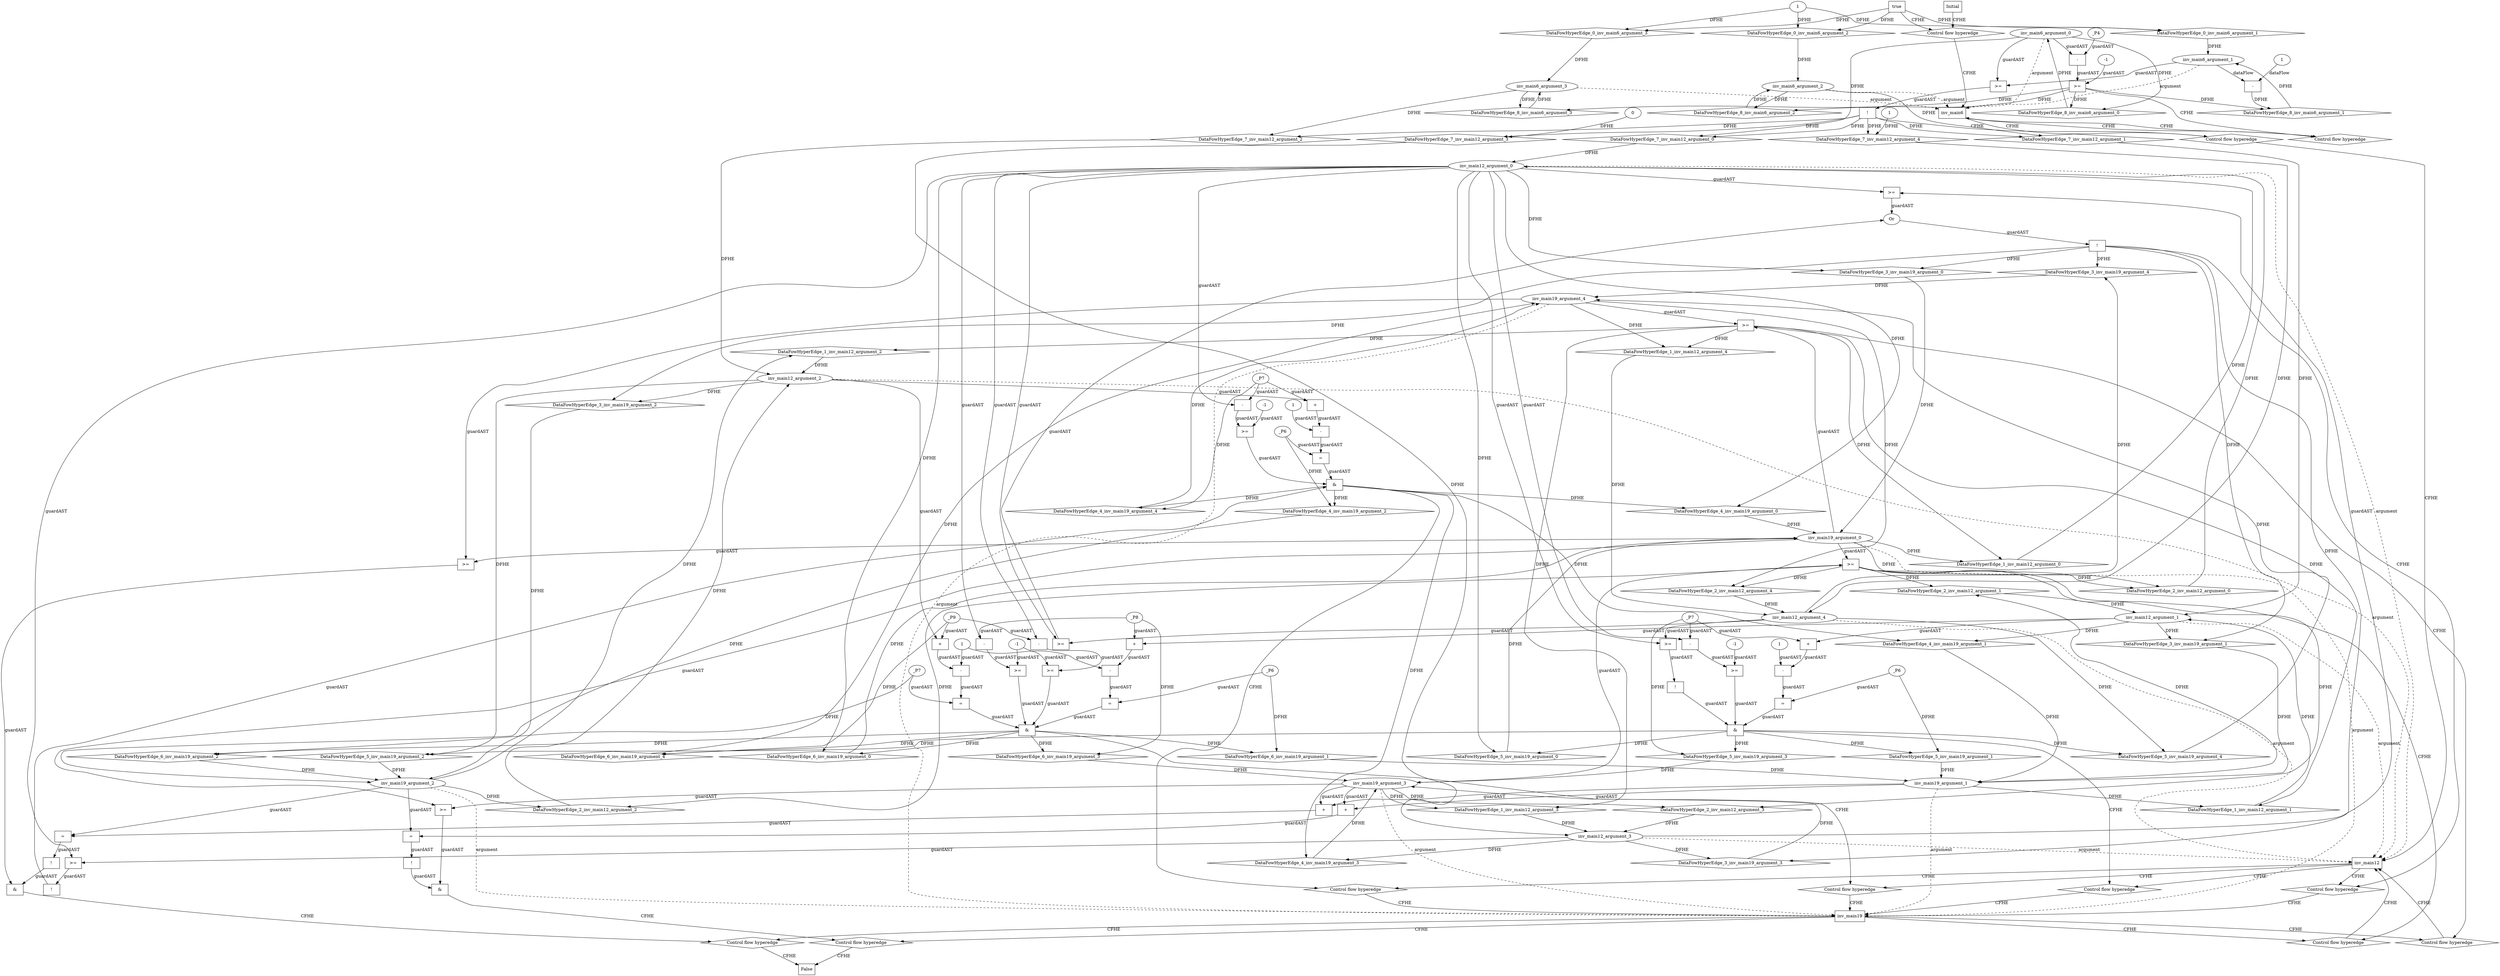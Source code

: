 // Horn Graph
digraph {
	"xxxinv_main6___Initial_0xxxdataFlow_0_node_0" [label="1"  nodeName="xxxinv_main6___Initial_0xxxdataFlow_0_node_0" class=IdealInt GNNNodeID=4]
	"xxxinv_main12___inv_main19_1xxxguard_0_node_0" [label=">="  nodeName="xxxinv_main12___inv_main19_1xxxguard_0_node_0" class=Operator GNNNodeID=15 shape=rect]
		"inv_main19_argument_0" -> "xxxinv_main12___inv_main19_1xxxguard_0_node_0" [ label="guardAST"]
		"inv_main19_argument_4" -> "xxxinv_main12___inv_main19_1xxxguard_0_node_0" [ label="guardAST"]
	"xxxinv_main12___inv_main19_2xxxguard_0_node_0" [label=">="  nodeName="xxxinv_main12___inv_main19_2xxxguard_0_node_0" class=Operator GNNNodeID=16 shape=rect]
		"inv_main19_argument_0" -> "xxxinv_main12___inv_main19_2xxxguard_0_node_0" [ label="guardAST"]
		"inv_main19_argument_3" -> "xxxinv_main12___inv_main19_2xxxguard_0_node_0" [ label="guardAST"]
	"xxxinv_main19___inv_main12_3xxxguard_0_node_0" [label="!"  nodeName="xxxinv_main19___inv_main12_3xxxguard_0_node_0" class=Operator GNNNodeID=17 shape=rect]
	"xxxinv_main19___inv_main12_3xxxguard_0_node_1" [label="Or"  nodeName="xxxinv_main19___inv_main12_3xxxguard_0_node_1" class=Operator GNNNodeID=18]
	"xxxinv_main19___inv_main12_3xxxguard_0_node_2" [label=">="  nodeName="xxxinv_main19___inv_main12_3xxxguard_0_node_2" class=Operator GNNNodeID=19 shape=rect]
	"xxxinv_main19___inv_main12_3xxxguard_0_node_5" [label=">="  nodeName="xxxinv_main19___inv_main12_3xxxguard_0_node_5" class=Operator GNNNodeID=20 shape=rect]
		"xxxinv_main19___inv_main12_3xxxguard_0_node_1" -> "xxxinv_main19___inv_main12_3xxxguard_0_node_0" [ label="guardAST"]
		"xxxinv_main19___inv_main12_3xxxguard_0_node_2" -> "xxxinv_main19___inv_main12_3xxxguard_0_node_1" [ label="guardAST"]
		"xxxinv_main19___inv_main12_3xxxguard_0_node_5" -> "xxxinv_main19___inv_main12_3xxxguard_0_node_1" [ label="guardAST"]
		"inv_main12_argument_0" -> "xxxinv_main19___inv_main12_3xxxguard_0_node_2" [ label="guardAST"]
		"inv_main12_argument_3" -> "xxxinv_main19___inv_main12_3xxxguard_0_node_2" [ label="guardAST"]
		"inv_main12_argument_0" -> "xxxinv_main19___inv_main12_3xxxguard_0_node_5" [ label="guardAST"]
		"inv_main12_argument_4" -> "xxxinv_main19___inv_main12_3xxxguard_0_node_5" [ label="guardAST"]
	"xxxinv_main19___inv_main12_4xxxdataFlow_0_node_0" [label="_P6"  nodeName="xxxinv_main19___inv_main12_4xxxdataFlow_0_node_0" class=symbolicConstant GNNNodeID=21]
	"xxxinv_main19___inv_main12_4xxxdataFlow1_node_0" [label="_P7"  nodeName="xxxinv_main19___inv_main12_4xxxdataFlow1_node_0" class=symbolicConstant GNNNodeID=22]
	"xxxinv_main19___inv_main12_4xxxguard_0_node_0" [label=">="  nodeName="xxxinv_main19___inv_main12_4xxxguard_0_node_0" class=Operator GNNNodeID=23 shape=rect]
	"xxxinv_main19___inv_main12_4xxxguard_0_node_1" [label="-"  nodeName="xxxinv_main19___inv_main12_4xxxguard_0_node_1" class=Operator GNNNodeID=24 shape=rect]
	"xxxinv_main19___inv_main12_4xxxguard_0_node_4" [label="-1"  nodeName="xxxinv_main19___inv_main12_4xxxguard_0_node_4" class=IdealInt GNNNodeID=25]
		"xxxinv_main19___inv_main12_4xxxguard_0_node_1" -> "xxxinv_main19___inv_main12_4xxxguard_0_node_0" [ label="guardAST"]
		"xxxinv_main19___inv_main12_4xxxguard_0_node_4" -> "xxxinv_main19___inv_main12_4xxxguard_0_node_0" [ label="guardAST"]
		"inv_main12_argument_0" -> "xxxinv_main19___inv_main12_4xxxguard_0_node_1" [ label="guardAST"]
		"xxxinv_main19___inv_main12_4xxxdataFlow1_node_0" -> "xxxinv_main19___inv_main12_4xxxguard_0_node_1" [ label="guardAST"]
	"xxxinv_main19___inv_main12_4xxxguard1_node_0" [label="!"  nodeName="xxxinv_main19___inv_main12_4xxxguard1_node_0" class=Operator GNNNodeID=26 shape=rect]
	"xxxinv_main19___inv_main12_4xxxguard1_node_1" [label=">="  nodeName="xxxinv_main19___inv_main12_4xxxguard1_node_1" class=Operator GNNNodeID=27 shape=rect]
		"xxxinv_main19___inv_main12_4xxxguard1_node_1" -> "xxxinv_main19___inv_main12_4xxxguard1_node_0" [ label="guardAST"]
		"inv_main12_argument_0" -> "xxxinv_main19___inv_main12_4xxxguard1_node_1" [ label="guardAST"]
		"inv_main12_argument_3" -> "xxxinv_main19___inv_main12_4xxxguard1_node_1" [ label="guardAST"]
	"xxxinv_main19___inv_main12_4xxxguard2_node_0" [label="="  nodeName="xxxinv_main19___inv_main12_4xxxguard2_node_0" class=Operator GNNNodeID=28 shape=rect]
	"xxxinv_main19___inv_main12_4xxxguard2_node_2" [label="-"  nodeName="xxxinv_main19___inv_main12_4xxxguard2_node_2" class=Operator GNNNodeID=29 shape=rect]
	"xxxinv_main19___inv_main12_4xxxguard2_node_3" [label="+"  nodeName="xxxinv_main19___inv_main12_4xxxguard2_node_3" class=Operator GNNNodeID=30 shape=rect]
	"xxxinv_main19___inv_main12_4xxxguard2_node_6" [label="1"  nodeName="xxxinv_main19___inv_main12_4xxxguard2_node_6" class=IdealInt GNNNodeID=31]
		"xxxinv_main19___inv_main12_4xxxdataFlow_0_node_0" -> "xxxinv_main19___inv_main12_4xxxguard2_node_0" [ label="guardAST"]
		"xxxinv_main19___inv_main12_4xxxguard2_node_2" -> "xxxinv_main19___inv_main12_4xxxguard2_node_0" [ label="guardAST"]
		"xxxinv_main19___inv_main12_4xxxguard2_node_3" -> "xxxinv_main19___inv_main12_4xxxguard2_node_2" [ label="guardAST"]
		"xxxinv_main19___inv_main12_4xxxguard2_node_6" -> "xxxinv_main19___inv_main12_4xxxguard2_node_2" [ label="guardAST"]
		"inv_main12_argument_2" -> "xxxinv_main19___inv_main12_4xxxguard2_node_3" [ label="guardAST"]
		"xxxinv_main19___inv_main12_4xxxdataFlow1_node_0" -> "xxxinv_main19___inv_main12_4xxxguard2_node_3" [ label="guardAST"]
	"xxxinv_main19___inv_main12_5xxxdataFlow_0_node_0" [label="_P6"  nodeName="xxxinv_main19___inv_main12_5xxxdataFlow_0_node_0" class=symbolicConstant GNNNodeID=32]
	"xxxinv_main19___inv_main12_5xxxdataFlow1_node_0" [label="_P7"  nodeName="xxxinv_main19___inv_main12_5xxxdataFlow1_node_0" class=symbolicConstant GNNNodeID=33]
	"xxxinv_main19___inv_main12_5xxxguard_0_node_0" [label="!"  nodeName="xxxinv_main19___inv_main12_5xxxguard_0_node_0" class=Operator GNNNodeID=34 shape=rect]
	"xxxinv_main19___inv_main12_5xxxguard_0_node_1" [label=">="  nodeName="xxxinv_main19___inv_main12_5xxxguard_0_node_1" class=Operator GNNNodeID=35 shape=rect]
		"xxxinv_main19___inv_main12_5xxxguard_0_node_1" -> "xxxinv_main19___inv_main12_5xxxguard_0_node_0" [ label="guardAST"]
		"inv_main12_argument_0" -> "xxxinv_main19___inv_main12_5xxxguard_0_node_1" [ label="guardAST"]
		"inv_main12_argument_4" -> "xxxinv_main19___inv_main12_5xxxguard_0_node_1" [ label="guardAST"]
	"xxxinv_main19___inv_main12_5xxxguard1_node_0" [label=">="  nodeName="xxxinv_main19___inv_main12_5xxxguard1_node_0" class=Operator GNNNodeID=36 shape=rect]
	"xxxinv_main19___inv_main12_5xxxguard1_node_1" [label="-"  nodeName="xxxinv_main19___inv_main12_5xxxguard1_node_1" class=Operator GNNNodeID=37 shape=rect]
	"xxxinv_main19___inv_main12_5xxxguard1_node_4" [label="-1"  nodeName="xxxinv_main19___inv_main12_5xxxguard1_node_4" class=IdealInt GNNNodeID=38]
		"xxxinv_main19___inv_main12_5xxxguard1_node_1" -> "xxxinv_main19___inv_main12_5xxxguard1_node_0" [ label="guardAST"]
		"xxxinv_main19___inv_main12_5xxxguard1_node_4" -> "xxxinv_main19___inv_main12_5xxxguard1_node_0" [ label="guardAST"]
		"inv_main12_argument_0" -> "xxxinv_main19___inv_main12_5xxxguard1_node_1" [ label="guardAST"]
		"xxxinv_main19___inv_main12_5xxxdataFlow1_node_0" -> "xxxinv_main19___inv_main12_5xxxguard1_node_1" [ label="guardAST"]
	"xxxinv_main19___inv_main12_5xxxguard2_node_0" [label="="  nodeName="xxxinv_main19___inv_main12_5xxxguard2_node_0" class=Operator GNNNodeID=39 shape=rect]
	"xxxinv_main19___inv_main12_5xxxguard2_node_2" [label="-"  nodeName="xxxinv_main19___inv_main12_5xxxguard2_node_2" class=Operator GNNNodeID=40 shape=rect]
	"xxxinv_main19___inv_main12_5xxxguard2_node_3" [label="+"  nodeName="xxxinv_main19___inv_main12_5xxxguard2_node_3" class=Operator GNNNodeID=41 shape=rect]
	"xxxinv_main19___inv_main12_5xxxguard2_node_6" [label="1"  nodeName="xxxinv_main19___inv_main12_5xxxguard2_node_6" class=IdealInt GNNNodeID=42]
		"xxxinv_main19___inv_main12_5xxxdataFlow_0_node_0" -> "xxxinv_main19___inv_main12_5xxxguard2_node_0" [ label="guardAST"]
		"xxxinv_main19___inv_main12_5xxxguard2_node_2" -> "xxxinv_main19___inv_main12_5xxxguard2_node_0" [ label="guardAST"]
		"xxxinv_main19___inv_main12_5xxxguard2_node_3" -> "xxxinv_main19___inv_main12_5xxxguard2_node_2" [ label="guardAST"]
		"xxxinv_main19___inv_main12_5xxxguard2_node_6" -> "xxxinv_main19___inv_main12_5xxxguard2_node_2" [ label="guardAST"]
		"inv_main12_argument_1" -> "xxxinv_main19___inv_main12_5xxxguard2_node_3" [ label="guardAST"]
		"xxxinv_main19___inv_main12_5xxxdataFlow1_node_0" -> "xxxinv_main19___inv_main12_5xxxguard2_node_3" [ label="guardAST"]
	"xxxinv_main19___inv_main12_6xxxdataFlow_0_node_0" [label="_P6"  nodeName="xxxinv_main19___inv_main12_6xxxdataFlow_0_node_0" class=symbolicConstant GNNNodeID=43]
	"xxxinv_main19___inv_main12_6xxxdataFlow1_node_0" [label="_P7"  nodeName="xxxinv_main19___inv_main12_6xxxdataFlow1_node_0" class=symbolicConstant GNNNodeID=44]
	"xxxinv_main19___inv_main12_6xxxdataFlow2_node_0" [label="_P8"  nodeName="xxxinv_main19___inv_main12_6xxxdataFlow2_node_0" class=symbolicConstant GNNNodeID=45]
	"xxxinv_main19___inv_main12_6xxxdataFlow3_node_0" [label="_P9"  nodeName="xxxinv_main19___inv_main12_6xxxdataFlow3_node_0" class=symbolicConstant GNNNodeID=46]
	"xxxinv_main19___inv_main12_6xxxguard_0_node_0" [label=">="  nodeName="xxxinv_main19___inv_main12_6xxxguard_0_node_0" class=Operator GNNNodeID=47 shape=rect]
	"xxxinv_main19___inv_main12_6xxxguard_0_node_1" [label="-"  nodeName="xxxinv_main19___inv_main12_6xxxguard_0_node_1" class=Operator GNNNodeID=48 shape=rect]
	"xxxinv_main19___inv_main12_6xxxguard_0_node_4" [label="-1"  nodeName="xxxinv_main19___inv_main12_6xxxguard_0_node_4" class=IdealInt GNNNodeID=49]
		"xxxinv_main19___inv_main12_6xxxguard_0_node_1" -> "xxxinv_main19___inv_main12_6xxxguard_0_node_0" [ label="guardAST"]
		"xxxinv_main19___inv_main12_6xxxguard_0_node_4" -> "xxxinv_main19___inv_main12_6xxxguard_0_node_0" [ label="guardAST"]
		"inv_main12_argument_0" -> "xxxinv_main19___inv_main12_6xxxguard_0_node_1" [ label="guardAST"]
		"xxxinv_main19___inv_main12_6xxxdataFlow2_node_0" -> "xxxinv_main19___inv_main12_6xxxguard_0_node_1" [ label="guardAST"]
	"xxxinv_main19___inv_main12_6xxxguard1_node_0" [label=">="  nodeName="xxxinv_main19___inv_main12_6xxxguard1_node_0" class=Operator GNNNodeID=50 shape=rect]
	"xxxinv_main19___inv_main12_6xxxguard1_node_1" [label="-"  nodeName="xxxinv_main19___inv_main12_6xxxguard1_node_1" class=Operator GNNNodeID=51 shape=rect]
		"xxxinv_main19___inv_main12_6xxxguard1_node_1" -> "xxxinv_main19___inv_main12_6xxxguard1_node_0" [ label="guardAST"]
		"xxxinv_main19___inv_main12_6xxxguard_0_node_4" -> "xxxinv_main19___inv_main12_6xxxguard1_node_0" [ label="guardAST"]
		"inv_main12_argument_0" -> "xxxinv_main19___inv_main12_6xxxguard1_node_1" [ label="guardAST"]
		"xxxinv_main19___inv_main12_6xxxdataFlow3_node_0" -> "xxxinv_main19___inv_main12_6xxxguard1_node_1" [ label="guardAST"]
	"xxxinv_main19___inv_main12_6xxxguard2_node_0" [label="="  nodeName="xxxinv_main19___inv_main12_6xxxguard2_node_0" class=Operator GNNNodeID=52 shape=rect]
	"xxxinv_main19___inv_main12_6xxxguard2_node_2" [label="-"  nodeName="xxxinv_main19___inv_main12_6xxxguard2_node_2" class=Operator GNNNodeID=53 shape=rect]
	"xxxinv_main19___inv_main12_6xxxguard2_node_3" [label="+"  nodeName="xxxinv_main19___inv_main12_6xxxguard2_node_3" class=Operator GNNNodeID=54 shape=rect]
	"xxxinv_main19___inv_main12_6xxxguard2_node_6" [label="1"  nodeName="xxxinv_main19___inv_main12_6xxxguard2_node_6" class=IdealInt GNNNodeID=55]
		"xxxinv_main19___inv_main12_6xxxdataFlow_0_node_0" -> "xxxinv_main19___inv_main12_6xxxguard2_node_0" [ label="guardAST"]
		"xxxinv_main19___inv_main12_6xxxguard2_node_2" -> "xxxinv_main19___inv_main12_6xxxguard2_node_0" [ label="guardAST"]
		"xxxinv_main19___inv_main12_6xxxguard2_node_3" -> "xxxinv_main19___inv_main12_6xxxguard2_node_2" [ label="guardAST"]
		"xxxinv_main19___inv_main12_6xxxguard2_node_6" -> "xxxinv_main19___inv_main12_6xxxguard2_node_2" [ label="guardAST"]
		"inv_main12_argument_1" -> "xxxinv_main19___inv_main12_6xxxguard2_node_3" [ label="guardAST"]
		"xxxinv_main19___inv_main12_6xxxdataFlow2_node_0" -> "xxxinv_main19___inv_main12_6xxxguard2_node_3" [ label="guardAST"]
	"xxxinv_main19___inv_main12_6xxxguard3_node_0" [label="="  nodeName="xxxinv_main19___inv_main12_6xxxguard3_node_0" class=Operator GNNNodeID=56 shape=rect]
	"xxxinv_main19___inv_main12_6xxxguard3_node_2" [label="-"  nodeName="xxxinv_main19___inv_main12_6xxxguard3_node_2" class=Operator GNNNodeID=57 shape=rect]
	"xxxinv_main19___inv_main12_6xxxguard3_node_3" [label="+"  nodeName="xxxinv_main19___inv_main12_6xxxguard3_node_3" class=Operator GNNNodeID=58 shape=rect]
		"xxxinv_main19___inv_main12_6xxxdataFlow1_node_0" -> "xxxinv_main19___inv_main12_6xxxguard3_node_0" [ label="guardAST"]
		"xxxinv_main19___inv_main12_6xxxguard3_node_2" -> "xxxinv_main19___inv_main12_6xxxguard3_node_0" [ label="guardAST"]
		"xxxinv_main19___inv_main12_6xxxguard3_node_3" -> "xxxinv_main19___inv_main12_6xxxguard3_node_2" [ label="guardAST"]
		"xxxinv_main19___inv_main12_6xxxguard2_node_6" -> "xxxinv_main19___inv_main12_6xxxguard3_node_2" [ label="guardAST"]
		"inv_main12_argument_2" -> "xxxinv_main19___inv_main12_6xxxguard3_node_3" [ label="guardAST"]
		"xxxinv_main19___inv_main12_6xxxdataFlow3_node_0" -> "xxxinv_main19___inv_main12_6xxxguard3_node_3" [ label="guardAST"]
	"xxxinv_main12___inv_main6_7xxxdataFlow_0_node_0" [label="0"  nodeName="xxxinv_main12___inv_main6_7xxxdataFlow_0_node_0" class=IdealInt GNNNodeID=59]
	"xxxinv_main12___inv_main6_7xxxdataFlow1_node_0" [label="1"  nodeName="xxxinv_main12___inv_main6_7xxxdataFlow1_node_0" class=IdealInt GNNNodeID=60]
	"xxxinv_main12___inv_main6_7xxxguard_0_node_0" [label="!"  nodeName="xxxinv_main12___inv_main6_7xxxguard_0_node_0" class=Operator GNNNodeID=61 shape=rect]
	"xxxinv_main12___inv_main6_7xxxguard_0_node_1" [label=">="  nodeName="xxxinv_main12___inv_main6_7xxxguard_0_node_1" class=Operator GNNNodeID=62 shape=rect]
		"xxxinv_main12___inv_main6_7xxxguard_0_node_1" -> "xxxinv_main12___inv_main6_7xxxguard_0_node_0" [ label="guardAST"]
		"inv_main6_argument_0" -> "xxxinv_main12___inv_main6_7xxxguard_0_node_1" [ label="guardAST"]
		"inv_main6_argument_1" -> "xxxinv_main12___inv_main6_7xxxguard_0_node_1" [ label="guardAST"]
	"xxxinv_main6___inv_main6_8xxxdataFlow_0_node_0" [label="-"  nodeName="xxxinv_main6___inv_main6_8xxxdataFlow_0_node_0" class=Operator GNNNodeID=63 shape=rect]
	"xxxinv_main6___inv_main6_8xxxdataFlow_0_node_2" [label="1"  nodeName="xxxinv_main6___inv_main6_8xxxdataFlow_0_node_2" class=IdealInt GNNNodeID=64]
		"inv_main6_argument_1" -> "xxxinv_main6___inv_main6_8xxxdataFlow_0_node_0" [ label="dataFlow"]
		"xxxinv_main6___inv_main6_8xxxdataFlow_0_node_2" -> "xxxinv_main6___inv_main6_8xxxdataFlow_0_node_0" [ label="dataFlow"]
	"xxxinv_main6___inv_main6_8xxxguard_0_node_0" [label=">="  nodeName="xxxinv_main6___inv_main6_8xxxguard_0_node_0" class=Operator GNNNodeID=65 shape=rect]
	"xxxinv_main6___inv_main6_8xxxguard_0_node_1" [label="-"  nodeName="xxxinv_main6___inv_main6_8xxxguard_0_node_1" class=Operator GNNNodeID=66 shape=rect]
	"xxxinv_main6___inv_main6_8xxxguard_0_node_3" [label="_P4"  nodeName="xxxinv_main6___inv_main6_8xxxguard_0_node_3" class=symbolicConstant GNNNodeID=67]
	"xxxinv_main6___inv_main6_8xxxguard_0_node_4" [label="-1"  nodeName="xxxinv_main6___inv_main6_8xxxguard_0_node_4" class=IdealInt GNNNodeID=68]
		"xxxinv_main6___inv_main6_8xxxguard_0_node_1" -> "xxxinv_main6___inv_main6_8xxxguard_0_node_0" [ label="guardAST"]
		"xxxinv_main6___inv_main6_8xxxguard_0_node_4" -> "xxxinv_main6___inv_main6_8xxxguard_0_node_0" [ label="guardAST"]
		"inv_main6_argument_0" -> "xxxinv_main6___inv_main6_8xxxguard_0_node_1" [ label="guardAST"]
		"xxxinv_main6___inv_main6_8xxxguard_0_node_3" -> "xxxinv_main6___inv_main6_8xxxguard_0_node_1" [ label="guardAST"]
	"xxxFALSE___inv_main19_9xxxguard_0_node_0" [label="!"  nodeName="xxxFALSE___inv_main19_9xxxguard_0_node_0" class=Operator GNNNodeID=69 shape=rect]
	"xxxFALSE___inv_main19_9xxxguard_0_node_1" [label="="  nodeName="xxxFALSE___inv_main19_9xxxguard_0_node_1" class=Operator GNNNodeID=70 shape=rect]
	"xxxFALSE___inv_main19_9xxxguard_0_node_2" [label="+"  nodeName="xxxFALSE___inv_main19_9xxxguard_0_node_2" class=Operator GNNNodeID=71 shape=rect]
		"xxxFALSE___inv_main19_9xxxguard_0_node_1" -> "xxxFALSE___inv_main19_9xxxguard_0_node_0" [ label="guardAST"]
		"xxxFALSE___inv_main19_9xxxguard_0_node_2" -> "xxxFALSE___inv_main19_9xxxguard_0_node_1" [ label="guardAST"]
		"inv_main19_argument_2" -> "xxxFALSE___inv_main19_9xxxguard_0_node_1" [ label="guardAST"]
		"inv_main19_argument_3" -> "xxxFALSE___inv_main19_9xxxguard_0_node_2" [ label="guardAST"]
		"inv_main19_argument_1" -> "xxxFALSE___inv_main19_9xxxguard_0_node_2" [ label="guardAST"]
	"xxxFALSE___inv_main19_9xxxguard1_node_0" [label=">="  nodeName="xxxFALSE___inv_main19_9xxxguard1_node_0" class=Operator GNNNodeID=72 shape=rect]
		"inv_main19_argument_0" -> "xxxFALSE___inv_main19_9xxxguard1_node_0" [ label="guardAST"]
		"inv_main19_argument_4" -> "xxxFALSE___inv_main19_9xxxguard1_node_0" [ label="guardAST"]
	"xxxFALSE___inv_main19_10xxxguard_0_node_0" [label="!"  nodeName="xxxFALSE___inv_main19_10xxxguard_0_node_0" class=Operator GNNNodeID=73 shape=rect]
	"xxxFALSE___inv_main19_10xxxguard_0_node_1" [label="="  nodeName="xxxFALSE___inv_main19_10xxxguard_0_node_1" class=Operator GNNNodeID=74 shape=rect]
	"xxxFALSE___inv_main19_10xxxguard_0_node_2" [label="+"  nodeName="xxxFALSE___inv_main19_10xxxguard_0_node_2" class=Operator GNNNodeID=75 shape=rect]
		"xxxFALSE___inv_main19_10xxxguard_0_node_1" -> "xxxFALSE___inv_main19_10xxxguard_0_node_0" [ label="guardAST"]
		"xxxFALSE___inv_main19_10xxxguard_0_node_2" -> "xxxFALSE___inv_main19_10xxxguard_0_node_1" [ label="guardAST"]
		"inv_main19_argument_2" -> "xxxFALSE___inv_main19_10xxxguard_0_node_1" [ label="guardAST"]
		"inv_main19_argument_3" -> "xxxFALSE___inv_main19_10xxxguard_0_node_2" [ label="guardAST"]
		"inv_main19_argument_1" -> "xxxFALSE___inv_main19_10xxxguard_0_node_2" [ label="guardAST"]
	"xxxFALSE___inv_main19_10xxxguard1_node_0" [label=">="  nodeName="xxxFALSE___inv_main19_10xxxguard1_node_0" class=Operator GNNNodeID=76 shape=rect]
		"inv_main19_argument_0" -> "xxxFALSE___inv_main19_10xxxguard1_node_0" [ label="guardAST"]
		"inv_main19_argument_3" -> "xxxFALSE___inv_main19_10xxxguard1_node_0" [ label="guardAST"]
	"inv_main12" [label="inv_main12"  nodeName="inv_main12" class=CONTROL GNNNodeID=77 shape="rect"]
	"inv_main19" [label="inv_main19"  nodeName="inv_main19" class=CONTROL GNNNodeID=78 shape="rect"]
	"inv_main6" [label="inv_main6"  nodeName="inv_main6" class=CONTROL GNNNodeID=79 shape="rect"]
	"FALSE" [label="False"  nodeName=False class=CONTROL GNNNodeID=80 shape="rect"]
	"Initial" [label="Initial"  nodeName=Initial class=CONTROL GNNNodeID=81 shape="rect"]
	"ControlFowHyperEdge_0" [label="Control flow hyperedge"  hyperEdgeNodeID=0 nodeName=ControlFowHyperEdge_0 class=controlFlowHyperEdge shape="diamond"]
		"Initial" -> ControlFowHyperEdge_0 [ label="CFHE"]
		"ControlFowHyperEdge_0" -> "inv_main6" [ label="CFHE"]
	"ControlFowHyperEdge_1" [label="Control flow hyperedge"  hyperEdgeNodeID=1 nodeName=ControlFowHyperEdge_1 class=controlFlowHyperEdge shape="diamond"]
		"inv_main19" -> ControlFowHyperEdge_1 [ label="CFHE"]
		"ControlFowHyperEdge_1" -> "inv_main12" [ label="CFHE"]
	"ControlFowHyperEdge_2" [label="Control flow hyperedge"  hyperEdgeNodeID=2 nodeName=ControlFowHyperEdge_2 class=controlFlowHyperEdge shape="diamond"]
		"inv_main19" -> ControlFowHyperEdge_2 [ label="CFHE"]
		"ControlFowHyperEdge_2" -> "inv_main12" [ label="CFHE"]
	"ControlFowHyperEdge_3" [label="Control flow hyperedge"  hyperEdgeNodeID=3 nodeName=ControlFowHyperEdge_3 class=controlFlowHyperEdge shape="diamond"]
		"inv_main12" -> ControlFowHyperEdge_3 [ label="CFHE"]
		"ControlFowHyperEdge_3" -> "inv_main19" [ label="CFHE"]
	"ControlFowHyperEdge_4" [label="Control flow hyperedge"  hyperEdgeNodeID=4 nodeName=ControlFowHyperEdge_4 class=controlFlowHyperEdge shape="diamond"]
		"inv_main12" -> ControlFowHyperEdge_4 [ label="CFHE"]
		"ControlFowHyperEdge_4" -> "inv_main19" [ label="CFHE"]
	"ControlFowHyperEdge_5" [label="Control flow hyperedge"  hyperEdgeNodeID=5 nodeName=ControlFowHyperEdge_5 class=controlFlowHyperEdge shape="diamond"]
		"inv_main12" -> ControlFowHyperEdge_5 [ label="CFHE"]
		"ControlFowHyperEdge_5" -> "inv_main19" [ label="CFHE"]
	"ControlFowHyperEdge_6" [label="Control flow hyperedge"  hyperEdgeNodeID=6 nodeName=ControlFowHyperEdge_6 class=controlFlowHyperEdge shape="diamond"]
		"inv_main12" -> ControlFowHyperEdge_6 [ label="CFHE"]
		"ControlFowHyperEdge_6" -> "inv_main19" [ label="CFHE"]
	"ControlFowHyperEdge_7" [label="Control flow hyperedge"  hyperEdgeNodeID=7 nodeName=ControlFowHyperEdge_7 class=controlFlowHyperEdge shape="diamond"]
		"inv_main6" -> ControlFowHyperEdge_7 [ label="CFHE"]
		"ControlFowHyperEdge_7" -> "inv_main12" [ label="CFHE"]
	"ControlFowHyperEdge_8" [label="Control flow hyperedge"  hyperEdgeNodeID=8 nodeName=ControlFowHyperEdge_8 class=controlFlowHyperEdge shape="diamond"]
		"inv_main6" -> ControlFowHyperEdge_8 [ label="CFHE"]
		"ControlFowHyperEdge_8" -> "inv_main6" [ label="CFHE"]
	"ControlFowHyperEdge_9" [label="Control flow hyperedge"  hyperEdgeNodeID=9 nodeName=ControlFowHyperEdge_9 class=controlFlowHyperEdge shape="diamond"]
		"inv_main19" -> ControlFowHyperEdge_9 [ label="CFHE"]
		"ControlFowHyperEdge_9" -> "FALSE" [ label="CFHE"]
	"ControlFowHyperEdge_10" [label="Control flow hyperedge"  hyperEdgeNodeID=10 nodeName=ControlFowHyperEdge_10 class=controlFlowHyperEdge shape="diamond"]
		"inv_main19" -> ControlFowHyperEdge_10 [ label="CFHE"]
		"ControlFowHyperEdge_10" -> "FALSE" [ label="CFHE"]
	"inv_main6_argument_0" [label="inv_main6_argument_0"  nodeName=argument0 class=argument shape=oval GNNNodeID=82 head="inv_main6"]
		"inv_main6_argument_0" -> "inv_main6" [ label="argument" style=dashed]
	"inv_main6_argument_1" [label="inv_main6_argument_1"  nodeName=argument1 class=argument shape=oval GNNNodeID=82 head="inv_main6"]
		"inv_main6_argument_1" -> "inv_main6" [ label="argument" style=dashed]
	"inv_main6_argument_2" [label="inv_main6_argument_2"  nodeName=argument2 class=argument shape=oval GNNNodeID=82 head="inv_main6"]
		"inv_main6_argument_2" -> "inv_main6" [ label="argument" style=dashed]
	"inv_main6_argument_3" [label="inv_main6_argument_3"  nodeName=argument3 class=argument shape=oval GNNNodeID=82 head="inv_main6"]
		"inv_main6_argument_3" -> "inv_main6" [ label="argument" style=dashed]
	"inv_main12_argument_0" [label="inv_main12_argument_0"  nodeName=argument0 class=argument shape=oval GNNNodeID=82 head="inv_main12"]
		"inv_main12_argument_0" -> "inv_main12" [ label="argument" style=dashed]
	"inv_main12_argument_1" [label="inv_main12_argument_1"  nodeName=argument1 class=argument shape=oval GNNNodeID=82 head="inv_main12"]
		"inv_main12_argument_1" -> "inv_main12" [ label="argument" style=dashed]
	"inv_main12_argument_2" [label="inv_main12_argument_2"  nodeName=argument2 class=argument shape=oval GNNNodeID=82 head="inv_main12"]
		"inv_main12_argument_2" -> "inv_main12" [ label="argument" style=dashed]
	"inv_main12_argument_3" [label="inv_main12_argument_3"  nodeName=argument3 class=argument shape=oval GNNNodeID=82 head="inv_main12"]
		"inv_main12_argument_3" -> "inv_main12" [ label="argument" style=dashed]
	"inv_main12_argument_4" [label="inv_main12_argument_4"  nodeName=argument4 class=argument shape=oval GNNNodeID=82 head="inv_main12"]
		"inv_main12_argument_4" -> "inv_main12" [ label="argument" style=dashed]
	"inv_main19_argument_0" [label="inv_main19_argument_0"  nodeName=argument0 class=argument shape=oval GNNNodeID=82 head="inv_main19"]
		"inv_main19_argument_0" -> "inv_main19" [ label="argument" style=dashed]
	"inv_main19_argument_1" [label="inv_main19_argument_1"  nodeName=argument1 class=argument shape=oval GNNNodeID=82 head="inv_main19"]
		"inv_main19_argument_1" -> "inv_main19" [ label="argument" style=dashed]
	"inv_main19_argument_2" [label="inv_main19_argument_2"  nodeName=argument2 class=argument shape=oval GNNNodeID=82 head="inv_main19"]
		"inv_main19_argument_2" -> "inv_main19" [ label="argument" style=dashed]
	"inv_main19_argument_3" [label="inv_main19_argument_3"  nodeName=argument3 class=argument shape=oval GNNNodeID=82 head="inv_main19"]
		"inv_main19_argument_3" -> "inv_main19" [ label="argument" style=dashed]
	"inv_main19_argument_4" [label="inv_main19_argument_4"  nodeName=argument4 class=argument shape=oval GNNNodeID=82 head="inv_main19"]
		"inv_main19_argument_4" -> "inv_main19" [ label="argument" style=dashed]
	"true_0" [label="true"  nodeName="true_0" class=true shape=rect]
		"true_0" -> "ControlFowHyperEdge_0" [ label="CFHE"]
		"xxxinv_main12___inv_main19_1xxxguard_0_node_0" -> "ControlFowHyperEdge_1" [ label="CFHE"]
		"xxxinv_main12___inv_main19_2xxxguard_0_node_0" -> "ControlFowHyperEdge_2" [ label="CFHE"]
		"xxxinv_main19___inv_main12_3xxxguard_0_node_0" -> "ControlFowHyperEdge_3" [ label="CFHE"]
	"xxxinv_main19___inv_main12_4xxx_and" [label="&"  andName="xxxinv_main19___inv_main12_4xxx_and" class=Operator shape=rect]
		"xxxinv_main19___inv_main12_4xxxguard_0_node_0" -> "xxxinv_main19___inv_main12_4xxx_and" [ label="guardAST"]
		"xxxinv_main19___inv_main12_4xxxguard1_node_0" -> "xxxinv_main19___inv_main12_4xxx_and" [ label="guardAST"]
		"xxxinv_main19___inv_main12_4xxxguard2_node_0" -> "xxxinv_main19___inv_main12_4xxx_and" [ label="guardAST"]
		"xxxinv_main19___inv_main12_4xxx_and" -> "ControlFowHyperEdge_4" [ label="CFHE"]
	"xxxinv_main19___inv_main12_5xxx_and" [label="&"  andName="xxxinv_main19___inv_main12_5xxx_and" class=Operator shape=rect]
		"xxxinv_main19___inv_main12_5xxxguard_0_node_0" -> "xxxinv_main19___inv_main12_5xxx_and" [ label="guardAST"]
		"xxxinv_main19___inv_main12_5xxxguard1_node_0" -> "xxxinv_main19___inv_main12_5xxx_and" [ label="guardAST"]
		"xxxinv_main19___inv_main12_5xxxguard2_node_0" -> "xxxinv_main19___inv_main12_5xxx_and" [ label="guardAST"]
		"xxxinv_main19___inv_main12_5xxx_and" -> "ControlFowHyperEdge_5" [ label="CFHE"]
	"xxxinv_main19___inv_main12_6xxx_and" [label="&"  andName="xxxinv_main19___inv_main12_6xxx_and" class=Operator shape=rect]
		"xxxinv_main19___inv_main12_6xxxguard_0_node_0" -> "xxxinv_main19___inv_main12_6xxx_and" [ label="guardAST"]
		"xxxinv_main19___inv_main12_6xxxguard1_node_0" -> "xxxinv_main19___inv_main12_6xxx_and" [ label="guardAST"]
		"xxxinv_main19___inv_main12_6xxxguard2_node_0" -> "xxxinv_main19___inv_main12_6xxx_and" [ label="guardAST"]
		"xxxinv_main19___inv_main12_6xxxguard3_node_0" -> "xxxinv_main19___inv_main12_6xxx_and" [ label="guardAST"]
		"xxxinv_main19___inv_main12_6xxx_and" -> "ControlFowHyperEdge_6" [ label="CFHE"]
		"xxxinv_main12___inv_main6_7xxxguard_0_node_0" -> "ControlFowHyperEdge_7" [ label="CFHE"]
		"xxxinv_main6___inv_main6_8xxxguard_0_node_0" -> "ControlFowHyperEdge_8" [ label="CFHE"]
	"xxxFALSE___inv_main19_9xxx_and" [label="&"  andName="xxxFALSE___inv_main19_9xxx_and" class=Operator shape=rect]
		"xxxFALSE___inv_main19_9xxxguard_0_node_0" -> "xxxFALSE___inv_main19_9xxx_and" [ label="guardAST"]
		"xxxFALSE___inv_main19_9xxxguard1_node_0" -> "xxxFALSE___inv_main19_9xxx_and" [ label="guardAST"]
		"xxxFALSE___inv_main19_9xxx_and" -> "ControlFowHyperEdge_9" [ label="CFHE"]
	"xxxFALSE___inv_main19_10xxx_and" [label="&"  andName="xxxFALSE___inv_main19_10xxx_and" class=Operator shape=rect]
		"xxxFALSE___inv_main19_10xxxguard_0_node_0" -> "xxxFALSE___inv_main19_10xxx_and" [ label="guardAST"]
		"xxxFALSE___inv_main19_10xxxguard1_node_0" -> "xxxFALSE___inv_main19_10xxx_and" [ label="guardAST"]
		"xxxFALSE___inv_main19_10xxx_and" -> "ControlFowHyperEdge_10" [ label="CFHE"]
		"inv_main19_argument_2" -> "DataFowHyperEdge_1_inv_main12_argument_2" [ label="DFHE"]
	"DataFowHyperEdge_1_inv_main12_argument_2" [label="DataFowHyperEdge_1_inv_main12_argument_2"  nodeName="DataFowHyperEdge_1_inv_main12_argument_2" class=DataFlowHyperedge shape=diamond]
		"DataFowHyperEdge_1_inv_main12_argument_2" -> "inv_main12_argument_2" [ label="DFHE"]
		"xxxinv_main12___inv_main19_1xxxguard_0_node_0" -> "DataFowHyperEdge_1_inv_main12_argument_2" [ label="DFHE"]
		"inv_main19_argument_0" -> "DataFowHyperEdge_1_inv_main12_argument_0" [ label="DFHE"]
	"DataFowHyperEdge_1_inv_main12_argument_0" [label="DataFowHyperEdge_1_inv_main12_argument_0"  nodeName="DataFowHyperEdge_1_inv_main12_argument_0" class=DataFlowHyperedge shape=diamond]
		"DataFowHyperEdge_1_inv_main12_argument_0" -> "inv_main12_argument_0" [ label="DFHE"]
		"xxxinv_main12___inv_main19_1xxxguard_0_node_0" -> "DataFowHyperEdge_1_inv_main12_argument_0" [ label="DFHE"]
		"inv_main19_argument_4" -> "DataFowHyperEdge_1_inv_main12_argument_4" [ label="DFHE"]
	"DataFowHyperEdge_1_inv_main12_argument_4" [label="DataFowHyperEdge_1_inv_main12_argument_4"  nodeName="DataFowHyperEdge_1_inv_main12_argument_4" class=DataFlowHyperedge shape=diamond]
		"DataFowHyperEdge_1_inv_main12_argument_4" -> "inv_main12_argument_4" [ label="DFHE"]
		"xxxinv_main12___inv_main19_1xxxguard_0_node_0" -> "DataFowHyperEdge_1_inv_main12_argument_4" [ label="DFHE"]
		"inv_main19_argument_1" -> "DataFowHyperEdge_1_inv_main12_argument_1" [ label="DFHE"]
	"DataFowHyperEdge_1_inv_main12_argument_1" [label="DataFowHyperEdge_1_inv_main12_argument_1"  nodeName="DataFowHyperEdge_1_inv_main12_argument_1" class=DataFlowHyperedge shape=diamond]
		"DataFowHyperEdge_1_inv_main12_argument_1" -> "inv_main12_argument_1" [ label="DFHE"]
		"xxxinv_main12___inv_main19_1xxxguard_0_node_0" -> "DataFowHyperEdge_1_inv_main12_argument_1" [ label="DFHE"]
		"inv_main19_argument_3" -> "DataFowHyperEdge_1_inv_main12_argument_3" [ label="DFHE"]
	"DataFowHyperEdge_1_inv_main12_argument_3" [label="DataFowHyperEdge_1_inv_main12_argument_3"  nodeName="DataFowHyperEdge_1_inv_main12_argument_3" class=DataFlowHyperedge shape=diamond]
		"DataFowHyperEdge_1_inv_main12_argument_3" -> "inv_main12_argument_3" [ label="DFHE"]
		"xxxinv_main12___inv_main19_1xxxguard_0_node_0" -> "DataFowHyperEdge_1_inv_main12_argument_3" [ label="DFHE"]
		"inv_main19_argument_1" -> "DataFowHyperEdge_2_inv_main12_argument_1" [ label="DFHE"]
	"DataFowHyperEdge_2_inv_main12_argument_1" [label="DataFowHyperEdge_2_inv_main12_argument_1"  nodeName="DataFowHyperEdge_2_inv_main12_argument_1" class=DataFlowHyperedge shape=diamond]
		"DataFowHyperEdge_2_inv_main12_argument_1" -> "inv_main12_argument_1" [ label="DFHE"]
		"xxxinv_main12___inv_main19_2xxxguard_0_node_0" -> "DataFowHyperEdge_2_inv_main12_argument_1" [ label="DFHE"]
		"inv_main19_argument_2" -> "DataFowHyperEdge_2_inv_main12_argument_2" [ label="DFHE"]
	"DataFowHyperEdge_2_inv_main12_argument_2" [label="DataFowHyperEdge_2_inv_main12_argument_2"  nodeName="DataFowHyperEdge_2_inv_main12_argument_2" class=DataFlowHyperedge shape=diamond]
		"DataFowHyperEdge_2_inv_main12_argument_2" -> "inv_main12_argument_2" [ label="DFHE"]
		"xxxinv_main12___inv_main19_2xxxguard_0_node_0" -> "DataFowHyperEdge_2_inv_main12_argument_2" [ label="DFHE"]
		"inv_main19_argument_0" -> "DataFowHyperEdge_2_inv_main12_argument_0" [ label="DFHE"]
	"DataFowHyperEdge_2_inv_main12_argument_0" [label="DataFowHyperEdge_2_inv_main12_argument_0"  nodeName="DataFowHyperEdge_2_inv_main12_argument_0" class=DataFlowHyperedge shape=diamond]
		"DataFowHyperEdge_2_inv_main12_argument_0" -> "inv_main12_argument_0" [ label="DFHE"]
		"xxxinv_main12___inv_main19_2xxxguard_0_node_0" -> "DataFowHyperEdge_2_inv_main12_argument_0" [ label="DFHE"]
		"inv_main19_argument_4" -> "DataFowHyperEdge_2_inv_main12_argument_4" [ label="DFHE"]
	"DataFowHyperEdge_2_inv_main12_argument_4" [label="DataFowHyperEdge_2_inv_main12_argument_4"  nodeName="DataFowHyperEdge_2_inv_main12_argument_4" class=DataFlowHyperedge shape=diamond]
		"DataFowHyperEdge_2_inv_main12_argument_4" -> "inv_main12_argument_4" [ label="DFHE"]
		"xxxinv_main12___inv_main19_2xxxguard_0_node_0" -> "DataFowHyperEdge_2_inv_main12_argument_4" [ label="DFHE"]
		"inv_main19_argument_3" -> "DataFowHyperEdge_2_inv_main12_argument_3" [ label="DFHE"]
	"DataFowHyperEdge_2_inv_main12_argument_3" [label="DataFowHyperEdge_2_inv_main12_argument_3"  nodeName="DataFowHyperEdge_2_inv_main12_argument_3" class=DataFlowHyperedge shape=diamond]
		"DataFowHyperEdge_2_inv_main12_argument_3" -> "inv_main12_argument_3" [ label="DFHE"]
		"xxxinv_main12___inv_main19_2xxxguard_0_node_0" -> "DataFowHyperEdge_2_inv_main12_argument_3" [ label="DFHE"]
		"inv_main12_argument_4" -> "DataFowHyperEdge_3_inv_main19_argument_4" [ label="DFHE"]
	"DataFowHyperEdge_3_inv_main19_argument_4" [label="DataFowHyperEdge_3_inv_main19_argument_4"  nodeName="DataFowHyperEdge_3_inv_main19_argument_4" class=DataFlowHyperedge shape=diamond]
		"DataFowHyperEdge_3_inv_main19_argument_4" -> "inv_main19_argument_4" [ label="DFHE"]
		"xxxinv_main19___inv_main12_3xxxguard_0_node_0" -> "DataFowHyperEdge_3_inv_main19_argument_4" [ label="DFHE"]
		"inv_main12_argument_0" -> "DataFowHyperEdge_3_inv_main19_argument_0" [ label="DFHE"]
	"DataFowHyperEdge_3_inv_main19_argument_0" [label="DataFowHyperEdge_3_inv_main19_argument_0"  nodeName="DataFowHyperEdge_3_inv_main19_argument_0" class=DataFlowHyperedge shape=diamond]
		"DataFowHyperEdge_3_inv_main19_argument_0" -> "inv_main19_argument_0" [ label="DFHE"]
		"xxxinv_main19___inv_main12_3xxxguard_0_node_0" -> "DataFowHyperEdge_3_inv_main19_argument_0" [ label="DFHE"]
		"inv_main12_argument_1" -> "DataFowHyperEdge_3_inv_main19_argument_1" [ label="DFHE"]
	"DataFowHyperEdge_3_inv_main19_argument_1" [label="DataFowHyperEdge_3_inv_main19_argument_1"  nodeName="DataFowHyperEdge_3_inv_main19_argument_1" class=DataFlowHyperedge shape=diamond]
		"DataFowHyperEdge_3_inv_main19_argument_1" -> "inv_main19_argument_1" [ label="DFHE"]
		"xxxinv_main19___inv_main12_3xxxguard_0_node_0" -> "DataFowHyperEdge_3_inv_main19_argument_1" [ label="DFHE"]
		"inv_main12_argument_2" -> "DataFowHyperEdge_3_inv_main19_argument_2" [ label="DFHE"]
	"DataFowHyperEdge_3_inv_main19_argument_2" [label="DataFowHyperEdge_3_inv_main19_argument_2"  nodeName="DataFowHyperEdge_3_inv_main19_argument_2" class=DataFlowHyperedge shape=diamond]
		"DataFowHyperEdge_3_inv_main19_argument_2" -> "inv_main19_argument_2" [ label="DFHE"]
		"xxxinv_main19___inv_main12_3xxxguard_0_node_0" -> "DataFowHyperEdge_3_inv_main19_argument_2" [ label="DFHE"]
		"inv_main12_argument_3" -> "DataFowHyperEdge_3_inv_main19_argument_3" [ label="DFHE"]
	"DataFowHyperEdge_3_inv_main19_argument_3" [label="DataFowHyperEdge_3_inv_main19_argument_3"  nodeName="DataFowHyperEdge_3_inv_main19_argument_3" class=DataFlowHyperedge shape=diamond]
		"DataFowHyperEdge_3_inv_main19_argument_3" -> "inv_main19_argument_3" [ label="DFHE"]
		"xxxinv_main19___inv_main12_3xxxguard_0_node_0" -> "DataFowHyperEdge_3_inv_main19_argument_3" [ label="DFHE"]
		"inv_main12_argument_0" -> "DataFowHyperEdge_4_inv_main19_argument_0" [ label="DFHE"]
	"DataFowHyperEdge_4_inv_main19_argument_0" [label="DataFowHyperEdge_4_inv_main19_argument_0"  nodeName="DataFowHyperEdge_4_inv_main19_argument_0" class=DataFlowHyperedge shape=diamond]
		"DataFowHyperEdge_4_inv_main19_argument_0" -> "inv_main19_argument_0" [ label="DFHE"]
		"xxxinv_main19___inv_main12_4xxx_and" -> "DataFowHyperEdge_4_inv_main19_argument_0" [ label="DFHE"]
		"inv_main12_argument_1" -> "DataFowHyperEdge_4_inv_main19_argument_1" [ label="DFHE"]
	"DataFowHyperEdge_4_inv_main19_argument_1" [label="DataFowHyperEdge_4_inv_main19_argument_1"  nodeName="DataFowHyperEdge_4_inv_main19_argument_1" class=DataFlowHyperedge shape=diamond]
		"DataFowHyperEdge_4_inv_main19_argument_1" -> "inv_main19_argument_1" [ label="DFHE"]
		"xxxinv_main19___inv_main12_4xxx_and" -> "DataFowHyperEdge_4_inv_main19_argument_1" [ label="DFHE"]
		"inv_main12_argument_3" -> "DataFowHyperEdge_4_inv_main19_argument_3" [ label="DFHE"]
	"DataFowHyperEdge_4_inv_main19_argument_3" [label="DataFowHyperEdge_4_inv_main19_argument_3"  nodeName="DataFowHyperEdge_4_inv_main19_argument_3" class=DataFlowHyperedge shape=diamond]
		"DataFowHyperEdge_4_inv_main19_argument_3" -> "inv_main19_argument_3" [ label="DFHE"]
		"xxxinv_main19___inv_main12_4xxx_and" -> "DataFowHyperEdge_4_inv_main19_argument_3" [ label="DFHE"]
		"inv_main12_argument_0" -> "DataFowHyperEdge_5_inv_main19_argument_0" [ label="DFHE"]
	"DataFowHyperEdge_5_inv_main19_argument_0" [label="DataFowHyperEdge_5_inv_main19_argument_0"  nodeName="DataFowHyperEdge_5_inv_main19_argument_0" class=DataFlowHyperedge shape=diamond]
		"DataFowHyperEdge_5_inv_main19_argument_0" -> "inv_main19_argument_0" [ label="DFHE"]
		"xxxinv_main19___inv_main12_5xxx_and" -> "DataFowHyperEdge_5_inv_main19_argument_0" [ label="DFHE"]
		"inv_main12_argument_2" -> "DataFowHyperEdge_5_inv_main19_argument_2" [ label="DFHE"]
	"DataFowHyperEdge_5_inv_main19_argument_2" [label="DataFowHyperEdge_5_inv_main19_argument_2"  nodeName="DataFowHyperEdge_5_inv_main19_argument_2" class=DataFlowHyperedge shape=diamond]
		"DataFowHyperEdge_5_inv_main19_argument_2" -> "inv_main19_argument_2" [ label="DFHE"]
		"xxxinv_main19___inv_main12_5xxx_and" -> "DataFowHyperEdge_5_inv_main19_argument_2" [ label="DFHE"]
		"inv_main12_argument_4" -> "DataFowHyperEdge_5_inv_main19_argument_4" [ label="DFHE"]
	"DataFowHyperEdge_5_inv_main19_argument_4" [label="DataFowHyperEdge_5_inv_main19_argument_4"  nodeName="DataFowHyperEdge_5_inv_main19_argument_4" class=DataFlowHyperedge shape=diamond]
		"DataFowHyperEdge_5_inv_main19_argument_4" -> "inv_main19_argument_4" [ label="DFHE"]
		"xxxinv_main19___inv_main12_5xxx_and" -> "DataFowHyperEdge_5_inv_main19_argument_4" [ label="DFHE"]
		"inv_main12_argument_0" -> "DataFowHyperEdge_6_inv_main19_argument_0" [ label="DFHE"]
	"DataFowHyperEdge_6_inv_main19_argument_0" [label="DataFowHyperEdge_6_inv_main19_argument_0"  nodeName="DataFowHyperEdge_6_inv_main19_argument_0" class=DataFlowHyperedge shape=diamond]
		"DataFowHyperEdge_6_inv_main19_argument_0" -> "inv_main19_argument_0" [ label="DFHE"]
		"xxxinv_main19___inv_main12_6xxx_and" -> "DataFowHyperEdge_6_inv_main19_argument_0" [ label="DFHE"]
		"inv_main6_argument_0" -> "DataFowHyperEdge_7_inv_main12_argument_0" [ label="DFHE"]
	"DataFowHyperEdge_7_inv_main12_argument_0" [label="DataFowHyperEdge_7_inv_main12_argument_0"  nodeName="DataFowHyperEdge_7_inv_main12_argument_0" class=DataFlowHyperedge shape=diamond]
		"DataFowHyperEdge_7_inv_main12_argument_0" -> "inv_main12_argument_0" [ label="DFHE"]
		"xxxinv_main12___inv_main6_7xxxguard_0_node_0" -> "DataFowHyperEdge_7_inv_main12_argument_0" [ label="DFHE"]
		"inv_main6_argument_2" -> "DataFowHyperEdge_7_inv_main12_argument_1" [ label="DFHE"]
	"DataFowHyperEdge_7_inv_main12_argument_1" [label="DataFowHyperEdge_7_inv_main12_argument_1"  nodeName="DataFowHyperEdge_7_inv_main12_argument_1" class=DataFlowHyperedge shape=diamond]
		"DataFowHyperEdge_7_inv_main12_argument_1" -> "inv_main12_argument_1" [ label="DFHE"]
		"xxxinv_main12___inv_main6_7xxxguard_0_node_0" -> "DataFowHyperEdge_7_inv_main12_argument_1" [ label="DFHE"]
		"inv_main6_argument_3" -> "DataFowHyperEdge_7_inv_main12_argument_2" [ label="DFHE"]
	"DataFowHyperEdge_7_inv_main12_argument_2" [label="DataFowHyperEdge_7_inv_main12_argument_2"  nodeName="DataFowHyperEdge_7_inv_main12_argument_2" class=DataFlowHyperedge shape=diamond]
		"DataFowHyperEdge_7_inv_main12_argument_2" -> "inv_main12_argument_2" [ label="DFHE"]
		"xxxinv_main12___inv_main6_7xxxguard_0_node_0" -> "DataFowHyperEdge_7_inv_main12_argument_2" [ label="DFHE"]
		"inv_main6_argument_0" -> "DataFowHyperEdge_8_inv_main6_argument_0" [ label="DFHE"]
	"DataFowHyperEdge_8_inv_main6_argument_0" [label="DataFowHyperEdge_8_inv_main6_argument_0"  nodeName="DataFowHyperEdge_8_inv_main6_argument_0" class=DataFlowHyperedge shape=diamond]
		"DataFowHyperEdge_8_inv_main6_argument_0" -> "inv_main6_argument_0" [ label="DFHE"]
		"xxxinv_main6___inv_main6_8xxxguard_0_node_0" -> "DataFowHyperEdge_8_inv_main6_argument_0" [ label="DFHE"]
		"inv_main6_argument_2" -> "DataFowHyperEdge_8_inv_main6_argument_2" [ label="DFHE"]
	"DataFowHyperEdge_8_inv_main6_argument_2" [label="DataFowHyperEdge_8_inv_main6_argument_2"  nodeName="DataFowHyperEdge_8_inv_main6_argument_2" class=DataFlowHyperedge shape=diamond]
		"DataFowHyperEdge_8_inv_main6_argument_2" -> "inv_main6_argument_2" [ label="DFHE"]
		"xxxinv_main6___inv_main6_8xxxguard_0_node_0" -> "DataFowHyperEdge_8_inv_main6_argument_2" [ label="DFHE"]
		"inv_main6_argument_3" -> "DataFowHyperEdge_8_inv_main6_argument_3" [ label="DFHE"]
	"DataFowHyperEdge_8_inv_main6_argument_3" [label="DataFowHyperEdge_8_inv_main6_argument_3"  nodeName="DataFowHyperEdge_8_inv_main6_argument_3" class=DataFlowHyperedge shape=diamond]
		"DataFowHyperEdge_8_inv_main6_argument_3" -> "inv_main6_argument_3" [ label="DFHE"]
		"xxxinv_main6___inv_main6_8xxxguard_0_node_0" -> "DataFowHyperEdge_8_inv_main6_argument_3" [ label="DFHE"]
	"DataFowHyperEdge_0_inv_main6_argument_1" [label="DataFowHyperEdge_0_inv_main6_argument_1"  nodeName="DataFowHyperEdge_0_inv_main6_argument_1" class=DataFlowHyperedge shape=diamond]
		"DataFowHyperEdge_0_inv_main6_argument_1" -> "inv_main6_argument_1" [ label="DFHE"]
		"true_0" -> "DataFowHyperEdge_0_inv_main6_argument_1" [ label="DFHE"]
		"xxxinv_main6___Initial_0xxxdataFlow_0_node_0" -> "DataFowHyperEdge_0_inv_main6_argument_1" [ label="DFHE"]
	"DataFowHyperEdge_0_inv_main6_argument_2" [label="DataFowHyperEdge_0_inv_main6_argument_2"  nodeName="DataFowHyperEdge_0_inv_main6_argument_2" class=DataFlowHyperedge shape=diamond]
		"DataFowHyperEdge_0_inv_main6_argument_2" -> "inv_main6_argument_2" [ label="DFHE"]
		"true_0" -> "DataFowHyperEdge_0_inv_main6_argument_2" [ label="DFHE"]
		"xxxinv_main6___Initial_0xxxdataFlow_0_node_0" -> "DataFowHyperEdge_0_inv_main6_argument_2" [ label="DFHE"]
	"DataFowHyperEdge_0_inv_main6_argument_3" [label="DataFowHyperEdge_0_inv_main6_argument_3"  nodeName="DataFowHyperEdge_0_inv_main6_argument_3" class=DataFlowHyperedge shape=diamond]
		"DataFowHyperEdge_0_inv_main6_argument_3" -> "inv_main6_argument_3" [ label="DFHE"]
		"true_0" -> "DataFowHyperEdge_0_inv_main6_argument_3" [ label="DFHE"]
		"xxxinv_main6___Initial_0xxxdataFlow_0_node_0" -> "DataFowHyperEdge_0_inv_main6_argument_3" [ label="DFHE"]
	"DataFowHyperEdge_4_inv_main19_argument_2" [label="DataFowHyperEdge_4_inv_main19_argument_2"  nodeName="DataFowHyperEdge_4_inv_main19_argument_2" class=DataFlowHyperedge shape=diamond]
		"DataFowHyperEdge_4_inv_main19_argument_2" -> "inv_main19_argument_2" [ label="DFHE"]
		"xxxinv_main19___inv_main12_4xxx_and" -> "DataFowHyperEdge_4_inv_main19_argument_2" [ label="DFHE"]
		"xxxinv_main19___inv_main12_4xxxdataFlow_0_node_0" -> "DataFowHyperEdge_4_inv_main19_argument_2" [ label="DFHE"]
	"DataFowHyperEdge_4_inv_main19_argument_4" [label="DataFowHyperEdge_4_inv_main19_argument_4"  nodeName="DataFowHyperEdge_4_inv_main19_argument_4" class=DataFlowHyperedge shape=diamond]
		"DataFowHyperEdge_4_inv_main19_argument_4" -> "inv_main19_argument_4" [ label="DFHE"]
		"xxxinv_main19___inv_main12_4xxx_and" -> "DataFowHyperEdge_4_inv_main19_argument_4" [ label="DFHE"]
		"xxxinv_main19___inv_main12_4xxxdataFlow1_node_0" -> "DataFowHyperEdge_4_inv_main19_argument_4" [ label="DFHE"]
	"DataFowHyperEdge_5_inv_main19_argument_1" [label="DataFowHyperEdge_5_inv_main19_argument_1"  nodeName="DataFowHyperEdge_5_inv_main19_argument_1" class=DataFlowHyperedge shape=diamond]
		"DataFowHyperEdge_5_inv_main19_argument_1" -> "inv_main19_argument_1" [ label="DFHE"]
		"xxxinv_main19___inv_main12_5xxx_and" -> "DataFowHyperEdge_5_inv_main19_argument_1" [ label="DFHE"]
		"xxxinv_main19___inv_main12_5xxxdataFlow_0_node_0" -> "DataFowHyperEdge_5_inv_main19_argument_1" [ label="DFHE"]
	"DataFowHyperEdge_5_inv_main19_argument_3" [label="DataFowHyperEdge_5_inv_main19_argument_3"  nodeName="DataFowHyperEdge_5_inv_main19_argument_3" class=DataFlowHyperedge shape=diamond]
		"DataFowHyperEdge_5_inv_main19_argument_3" -> "inv_main19_argument_3" [ label="DFHE"]
		"xxxinv_main19___inv_main12_5xxx_and" -> "DataFowHyperEdge_5_inv_main19_argument_3" [ label="DFHE"]
		"xxxinv_main19___inv_main12_5xxxdataFlow1_node_0" -> "DataFowHyperEdge_5_inv_main19_argument_3" [ label="DFHE"]
	"DataFowHyperEdge_6_inv_main19_argument_1" [label="DataFowHyperEdge_6_inv_main19_argument_1"  nodeName="DataFowHyperEdge_6_inv_main19_argument_1" class=DataFlowHyperedge shape=diamond]
		"DataFowHyperEdge_6_inv_main19_argument_1" -> "inv_main19_argument_1" [ label="DFHE"]
		"xxxinv_main19___inv_main12_6xxx_and" -> "DataFowHyperEdge_6_inv_main19_argument_1" [ label="DFHE"]
		"xxxinv_main19___inv_main12_6xxxdataFlow_0_node_0" -> "DataFowHyperEdge_6_inv_main19_argument_1" [ label="DFHE"]
	"DataFowHyperEdge_6_inv_main19_argument_2" [label="DataFowHyperEdge_6_inv_main19_argument_2"  nodeName="DataFowHyperEdge_6_inv_main19_argument_2" class=DataFlowHyperedge shape=diamond]
		"DataFowHyperEdge_6_inv_main19_argument_2" -> "inv_main19_argument_2" [ label="DFHE"]
		"xxxinv_main19___inv_main12_6xxx_and" -> "DataFowHyperEdge_6_inv_main19_argument_2" [ label="DFHE"]
		"xxxinv_main19___inv_main12_6xxxdataFlow1_node_0" -> "DataFowHyperEdge_6_inv_main19_argument_2" [ label="DFHE"]
	"DataFowHyperEdge_6_inv_main19_argument_3" [label="DataFowHyperEdge_6_inv_main19_argument_3"  nodeName="DataFowHyperEdge_6_inv_main19_argument_3" class=DataFlowHyperedge shape=diamond]
		"DataFowHyperEdge_6_inv_main19_argument_3" -> "inv_main19_argument_3" [ label="DFHE"]
		"xxxinv_main19___inv_main12_6xxx_and" -> "DataFowHyperEdge_6_inv_main19_argument_3" [ label="DFHE"]
		"xxxinv_main19___inv_main12_6xxxdataFlow2_node_0" -> "DataFowHyperEdge_6_inv_main19_argument_3" [ label="DFHE"]
	"DataFowHyperEdge_6_inv_main19_argument_4" [label="DataFowHyperEdge_6_inv_main19_argument_4"  nodeName="DataFowHyperEdge_6_inv_main19_argument_4" class=DataFlowHyperedge shape=diamond]
		"DataFowHyperEdge_6_inv_main19_argument_4" -> "inv_main19_argument_4" [ label="DFHE"]
		"xxxinv_main19___inv_main12_6xxx_and" -> "DataFowHyperEdge_6_inv_main19_argument_4" [ label="DFHE"]
		"xxxinv_main19___inv_main12_6xxxdataFlow3_node_0" -> "DataFowHyperEdge_6_inv_main19_argument_4" [ label="DFHE"]
	"DataFowHyperEdge_7_inv_main12_argument_3" [label="DataFowHyperEdge_7_inv_main12_argument_3"  nodeName="DataFowHyperEdge_7_inv_main12_argument_3" class=DataFlowHyperedge shape=diamond]
		"DataFowHyperEdge_7_inv_main12_argument_3" -> "inv_main12_argument_3" [ label="DFHE"]
		"xxxinv_main12___inv_main6_7xxxguard_0_node_0" -> "DataFowHyperEdge_7_inv_main12_argument_3" [ label="DFHE"]
		"xxxinv_main12___inv_main6_7xxxdataFlow_0_node_0" -> "DataFowHyperEdge_7_inv_main12_argument_3" [ label="DFHE"]
	"DataFowHyperEdge_7_inv_main12_argument_4" [label="DataFowHyperEdge_7_inv_main12_argument_4"  nodeName="DataFowHyperEdge_7_inv_main12_argument_4" class=DataFlowHyperedge shape=diamond]
		"DataFowHyperEdge_7_inv_main12_argument_4" -> "inv_main12_argument_4" [ label="DFHE"]
		"xxxinv_main12___inv_main6_7xxxguard_0_node_0" -> "DataFowHyperEdge_7_inv_main12_argument_4" [ label="DFHE"]
		"xxxinv_main12___inv_main6_7xxxdataFlow1_node_0" -> "DataFowHyperEdge_7_inv_main12_argument_4" [ label="DFHE"]
	"DataFowHyperEdge_8_inv_main6_argument_1" [label="DataFowHyperEdge_8_inv_main6_argument_1"  nodeName="DataFowHyperEdge_8_inv_main6_argument_1" class=DataFlowHyperedge shape=diamond]
		"DataFowHyperEdge_8_inv_main6_argument_1" -> "inv_main6_argument_1" [ label="DFHE"]
		"xxxinv_main6___inv_main6_8xxxguard_0_node_0" -> "DataFowHyperEdge_8_inv_main6_argument_1" [ label="DFHE"]
		"xxxinv_main6___inv_main6_8xxxdataFlow_0_node_0" -> "DataFowHyperEdge_8_inv_main6_argument_1" [ label="DFHE"]
}
